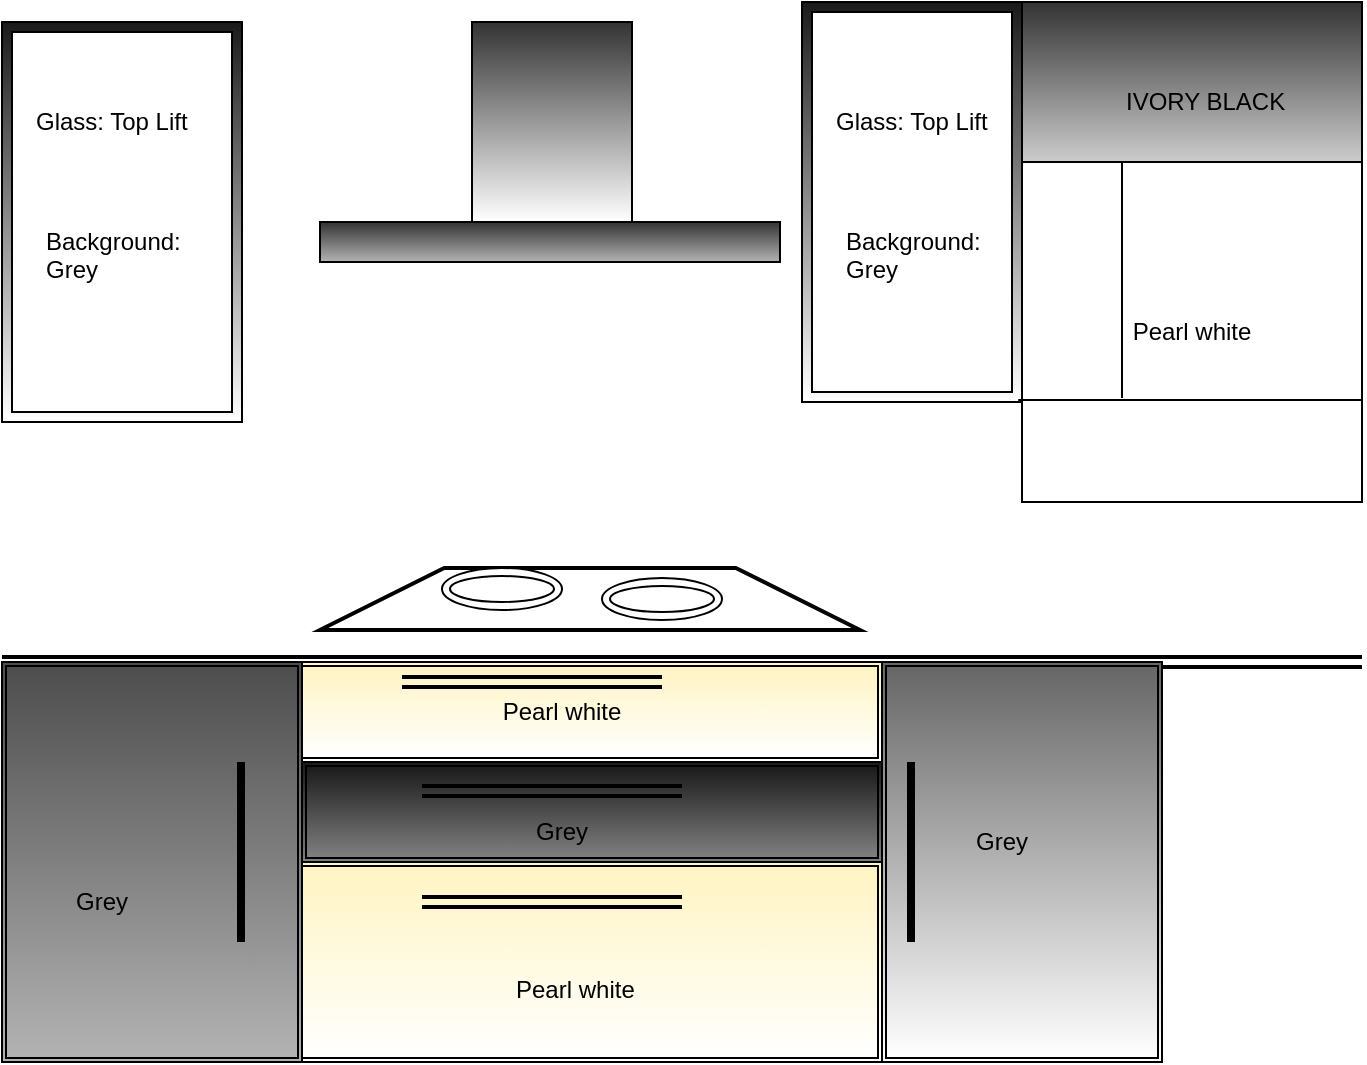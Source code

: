 <mxfile version="10.6.5" type="github"><diagram id="RUDd_bBKNI4N2ukN-4VE" name="Page-1"><mxGraphModel dx="1849" dy="543" grid="1" gridSize="10" guides="1" tooltips="1" connect="1" arrows="1" fold="1" page="1" pageScale="1" pageWidth="850" pageHeight="1100" math="0" shadow="0"><root><mxCell id="0"/><mxCell id="1" parent="0"/><mxCell id="r28azRjwWAN3GgKtmNM_-1" value="" style="verticalLabelPosition=bottom;verticalAlign=top;html=1;shape=mxgraph.basic.frame;dx=5;fillColor=#1A1A1A;gradientColor=#ffffff;" vertex="1" parent="1"><mxGeometry x="-150" y="120" width="120" height="200" as="geometry"/></mxCell><mxCell id="r28azRjwWAN3GgKtmNM_-2" value="" style="rounded=0;whiteSpace=wrap;html=1;fillColor=#333333;gradientColor=#B3B3B3;" vertex="1" parent="1"><mxGeometry x="9" y="220" width="230" height="20" as="geometry"/></mxCell><mxCell id="r28azRjwWAN3GgKtmNM_-3" value="" style="rounded=0;whiteSpace=wrap;html=1;fillColor=#333333;gradientColor=#ffffff;" vertex="1" parent="1"><mxGeometry x="85" y="120" width="80" height="100" as="geometry"/></mxCell><mxCell id="r28azRjwWAN3GgKtmNM_-4" value="" style="shape=crossbar;whiteSpace=wrap;html=1;rounded=1;fillColor=#333333;gradientColor=none;" vertex="1" parent="1"><mxGeometry x="-10" y="495" width="190" height="20" as="geometry"/></mxCell><mxCell id="r28azRjwWAN3GgKtmNM_-5" value="" style="shape=link;html=1;strokeWidth=2;" edge="1" parent="1"><mxGeometry width="50" height="50" relative="1" as="geometry"><mxPoint x="-150" y="440" as="sourcePoint"/><mxPoint x="530" y="440" as="targetPoint"/></mxGeometry></mxCell><mxCell id="r28azRjwWAN3GgKtmNM_-6" value="" style="shape=ext;double=1;rounded=0;whiteSpace=wrap;html=1;fillColor=#FFF4C3;gradientColor=#ffffff;" vertex="1" parent="1"><mxGeometry x="-10" y="440" width="300" height="50" as="geometry"/></mxCell><mxCell id="r28azRjwWAN3GgKtmNM_-7" value="" style="shape=ext;double=1;rounded=0;whiteSpace=wrap;html=1;fillColor=#1A1A1A;gradientColor=#808080;" vertex="1" parent="1"><mxGeometry y="490" width="290" height="50" as="geometry"/></mxCell><mxCell id="r28azRjwWAN3GgKtmNM_-8" value="" style="shape=ext;double=1;rounded=0;whiteSpace=wrap;html=1;fillColor=#FFF4C3;gradientColor=#ffffff;" vertex="1" parent="1"><mxGeometry x="-10" y="540" width="300" height="100" as="geometry"/></mxCell><mxCell id="r28azRjwWAN3GgKtmNM_-9" value="" style="shape=ext;double=1;rounded=0;whiteSpace=wrap;html=1;fillColor=#666666;gradientColor=#ffffff;" vertex="1" parent="1"><mxGeometry x="290" y="440" width="140" height="200" as="geometry"/></mxCell><mxCell id="r28azRjwWAN3GgKtmNM_-10" value="" style="shape=ext;double=1;rounded=0;whiteSpace=wrap;html=1;fillColor=#4D4D4D;gradientColor=#B3B3B3;" vertex="1" parent="1"><mxGeometry x="-150" y="440" width="150" height="200" as="geometry"/></mxCell><mxCell id="r28azRjwWAN3GgKtmNM_-11" value="" style="endArrow=none;html=1;strokeWidth=4;" edge="1" parent="1"><mxGeometry width="50" height="50" relative="1" as="geometry"><mxPoint x="304.5" y="580" as="sourcePoint"/><mxPoint x="304.5" y="490" as="targetPoint"/></mxGeometry></mxCell><mxCell id="r28azRjwWAN3GgKtmNM_-12" value="" style="endArrow=none;html=1;strokeWidth=4;" edge="1" parent="1"><mxGeometry width="50" height="50" relative="1" as="geometry"><mxPoint x="-30.5" y="580" as="sourcePoint"/><mxPoint x="-30.5" y="490" as="targetPoint"/><Array as="points"><mxPoint x="-30.5" y="555"/></Array></mxGeometry></mxCell><mxCell id="r28azRjwWAN3GgKtmNM_-13" value="" style="shape=link;html=1;strokeWidth=2;" edge="1" parent="1"><mxGeometry width="50" height="50" relative="1" as="geometry"><mxPoint x="50" y="450" as="sourcePoint"/><mxPoint x="180" y="450" as="targetPoint"/></mxGeometry></mxCell><mxCell id="r28azRjwWAN3GgKtmNM_-14" value="" style="shape=link;html=1;strokeWidth=2;" edge="1" parent="1"><mxGeometry width="50" height="50" relative="1" as="geometry"><mxPoint x="60" y="504.5" as="sourcePoint"/><mxPoint x="190" y="504.5" as="targetPoint"/></mxGeometry></mxCell><mxCell id="r28azRjwWAN3GgKtmNM_-15" value="" style="shape=link;html=1;strokeWidth=2;" edge="1" parent="1"><mxGeometry width="50" height="50" relative="1" as="geometry"><mxPoint x="60" y="560" as="sourcePoint"/><mxPoint x="190" y="560" as="targetPoint"/></mxGeometry></mxCell><mxCell id="r28azRjwWAN3GgKtmNM_-16" value="" style="verticalLabelPosition=bottom;verticalAlign=top;html=1;strokeWidth=2;shape=trapezoid;perimeter=trapezoidPerimeter;whiteSpace=wrap;size=0.23;arcSize=10;flipV=1;fillColor=#FFFFFF;gradientColor=none;rotation=-180;" vertex="1" parent="1"><mxGeometry x="9" y="393" width="270" height="31" as="geometry"/></mxCell><mxCell id="r28azRjwWAN3GgKtmNM_-17" value="" style="ellipse;shape=doubleEllipse;whiteSpace=wrap;html=1;fillColor=#FFFFFF;gradientColor=none;" vertex="1" parent="1"><mxGeometry x="150" y="398" width="60" height="21" as="geometry"/></mxCell><mxCell id="r28azRjwWAN3GgKtmNM_-18" value="" style="ellipse;shape=doubleEllipse;whiteSpace=wrap;html=1;fillColor=#FFFFFF;gradientColor=none;" vertex="1" parent="1"><mxGeometry x="70" y="393" width="60" height="21" as="geometry"/></mxCell><mxCell id="r28azRjwWAN3GgKtmNM_-20" value="" style="verticalLabelPosition=bottom;verticalAlign=top;html=1;shape=mxgraph.basic.frame;dx=5;fillColor=#1A1A1A;gradientColor=#ffffff;" vertex="1" parent="1"><mxGeometry x="250" y="110" width="110" height="200" as="geometry"/></mxCell><mxCell id="r28azRjwWAN3GgKtmNM_-24" value="Pearl white" style="rounded=0;whiteSpace=wrap;html=1;" vertex="1" parent="1"><mxGeometry x="360" y="190" width="170" height="170" as="geometry"/></mxCell><mxCell id="r28azRjwWAN3GgKtmNM_-25" value="" style="rounded=0;whiteSpace=wrap;html=1;gradientColor=#CCCCCC;fillColor=#333333;" vertex="1" parent="1"><mxGeometry x="360" y="110" width="170" height="80" as="geometry"/></mxCell><mxCell id="r28azRjwWAN3GgKtmNM_-53" value="" style="endArrow=none;html=1;exitX=-0.011;exitY=0.7;exitDx=0;exitDy=0;exitPerimeter=0;" edge="1" parent="1" source="r28azRjwWAN3GgKtmNM_-24"><mxGeometry width="50" height="50" relative="1" as="geometry"><mxPoint x="330" y="309.5" as="sourcePoint"/><mxPoint x="530" y="309" as="targetPoint"/></mxGeometry></mxCell><mxCell id="r28azRjwWAN3GgKtmNM_-54" value="" style="endArrow=none;html=1;" edge="1" parent="1"><mxGeometry width="50" height="50" relative="1" as="geometry"><mxPoint x="410" y="190" as="sourcePoint"/><mxPoint x="410" y="308" as="targetPoint"/><Array as="points"/></mxGeometry></mxCell><mxCell id="r28azRjwWAN3GgKtmNM_-63" value="IVORY BLACK" style="text;html=1;resizable=0;points=[];autosize=1;align=left;verticalAlign=top;spacingTop=-4;" vertex="1" parent="1"><mxGeometry x="410" y="150" width="90" height="20" as="geometry"/></mxCell><mxCell id="r28azRjwWAN3GgKtmNM_-66" value="Glass: Top Lift" style="text;html=1;resizable=0;points=[];autosize=1;align=left;verticalAlign=top;spacingTop=-4;" vertex="1" parent="1"><mxGeometry x="265" y="160" width="90" height="20" as="geometry"/></mxCell><mxCell id="r28azRjwWAN3GgKtmNM_-67" value="&lt;div&gt;Background:&lt;/div&gt;&lt;div&gt;Grey&lt;br&gt;&lt;/div&gt;" style="text;html=1;resizable=0;points=[];autosize=1;align=left;verticalAlign=top;spacingTop=-4;" vertex="1" parent="1"><mxGeometry x="270" y="220" width="80" height="30" as="geometry"/></mxCell><mxCell id="r28azRjwWAN3GgKtmNM_-68" value="Glass: Top Lift" style="text;html=1;resizable=0;points=[];autosize=1;align=left;verticalAlign=top;spacingTop=-4;" vertex="1" parent="1"><mxGeometry x="-135" y="160" width="90" height="20" as="geometry"/></mxCell><mxCell id="r28azRjwWAN3GgKtmNM_-69" value="&lt;div&gt;Background:&lt;/div&gt;&lt;div&gt;Grey&lt;br&gt;&lt;/div&gt;" style="text;html=1;resizable=0;points=[];autosize=1;align=left;verticalAlign=top;spacingTop=-4;" vertex="1" parent="1"><mxGeometry x="-130" y="220" width="80" height="30" as="geometry"/></mxCell><mxCell id="r28azRjwWAN3GgKtmNM_-71" value="Grey" style="text;html=1;strokeColor=none;fillColor=none;align=center;verticalAlign=middle;whiteSpace=wrap;rounded=0;" vertex="1" parent="1"><mxGeometry x="330" y="520" width="40" height="20" as="geometry"/></mxCell><mxCell id="r28azRjwWAN3GgKtmNM_-74" value="Grey" style="text;html=1;strokeColor=none;fillColor=none;align=center;verticalAlign=middle;whiteSpace=wrap;rounded=0;" vertex="1" parent="1"><mxGeometry x="-120" y="550" width="40" height="20" as="geometry"/></mxCell><mxCell id="r28azRjwWAN3GgKtmNM_-75" value="Pearl white" style="text;html=1;strokeColor=none;fillColor=none;align=center;verticalAlign=middle;whiteSpace=wrap;rounded=0;" vertex="1" parent="1"><mxGeometry x="90" y="455" width="80" height="20" as="geometry"/></mxCell><mxCell id="r28azRjwWAN3GgKtmNM_-76" value="Pearl white" style="text;html=1;" vertex="1" parent="1"><mxGeometry x="105" y="590" width="90" height="30" as="geometry"/></mxCell><mxCell id="r28azRjwWAN3GgKtmNM_-77" value="Grey" style="text;html=1;strokeColor=none;fillColor=none;align=center;verticalAlign=middle;whiteSpace=wrap;rounded=0;" vertex="1" parent="1"><mxGeometry x="110" y="515" width="40" height="20" as="geometry"/></mxCell></root></mxGraphModel></diagram></mxfile>